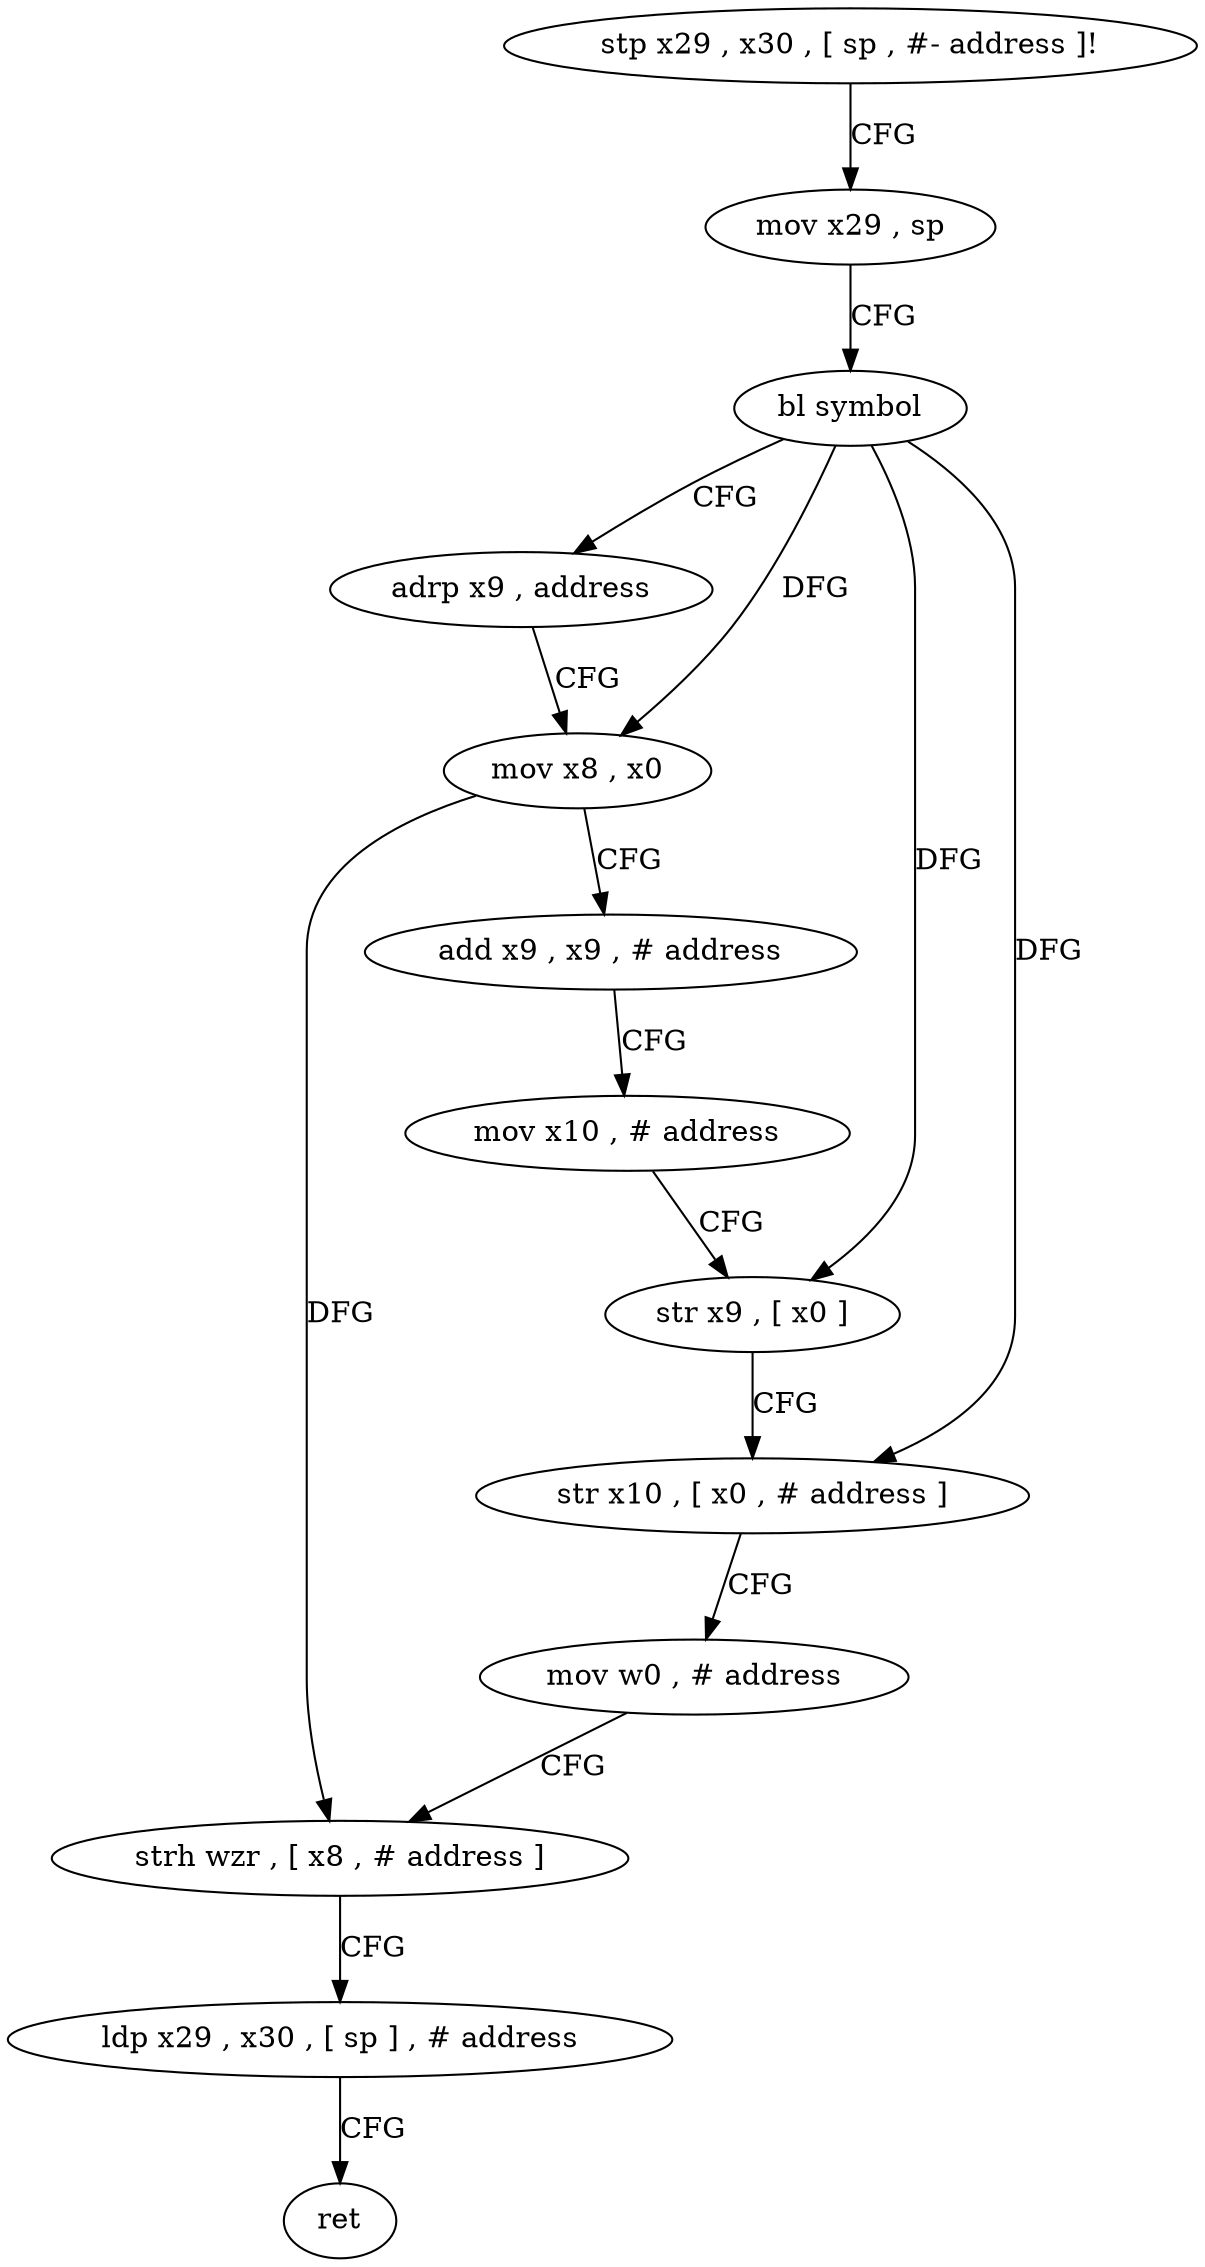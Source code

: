 digraph "func" {
"4244056" [label = "stp x29 , x30 , [ sp , #- address ]!" ]
"4244060" [label = "mov x29 , sp" ]
"4244064" [label = "bl symbol" ]
"4244068" [label = "adrp x9 , address" ]
"4244072" [label = "mov x8 , x0" ]
"4244076" [label = "add x9 , x9 , # address" ]
"4244080" [label = "mov x10 , # address" ]
"4244084" [label = "str x9 , [ x0 ]" ]
"4244088" [label = "str x10 , [ x0 , # address ]" ]
"4244092" [label = "mov w0 , # address" ]
"4244096" [label = "strh wzr , [ x8 , # address ]" ]
"4244100" [label = "ldp x29 , x30 , [ sp ] , # address" ]
"4244104" [label = "ret" ]
"4244056" -> "4244060" [ label = "CFG" ]
"4244060" -> "4244064" [ label = "CFG" ]
"4244064" -> "4244068" [ label = "CFG" ]
"4244064" -> "4244072" [ label = "DFG" ]
"4244064" -> "4244084" [ label = "DFG" ]
"4244064" -> "4244088" [ label = "DFG" ]
"4244068" -> "4244072" [ label = "CFG" ]
"4244072" -> "4244076" [ label = "CFG" ]
"4244072" -> "4244096" [ label = "DFG" ]
"4244076" -> "4244080" [ label = "CFG" ]
"4244080" -> "4244084" [ label = "CFG" ]
"4244084" -> "4244088" [ label = "CFG" ]
"4244088" -> "4244092" [ label = "CFG" ]
"4244092" -> "4244096" [ label = "CFG" ]
"4244096" -> "4244100" [ label = "CFG" ]
"4244100" -> "4244104" [ label = "CFG" ]
}
